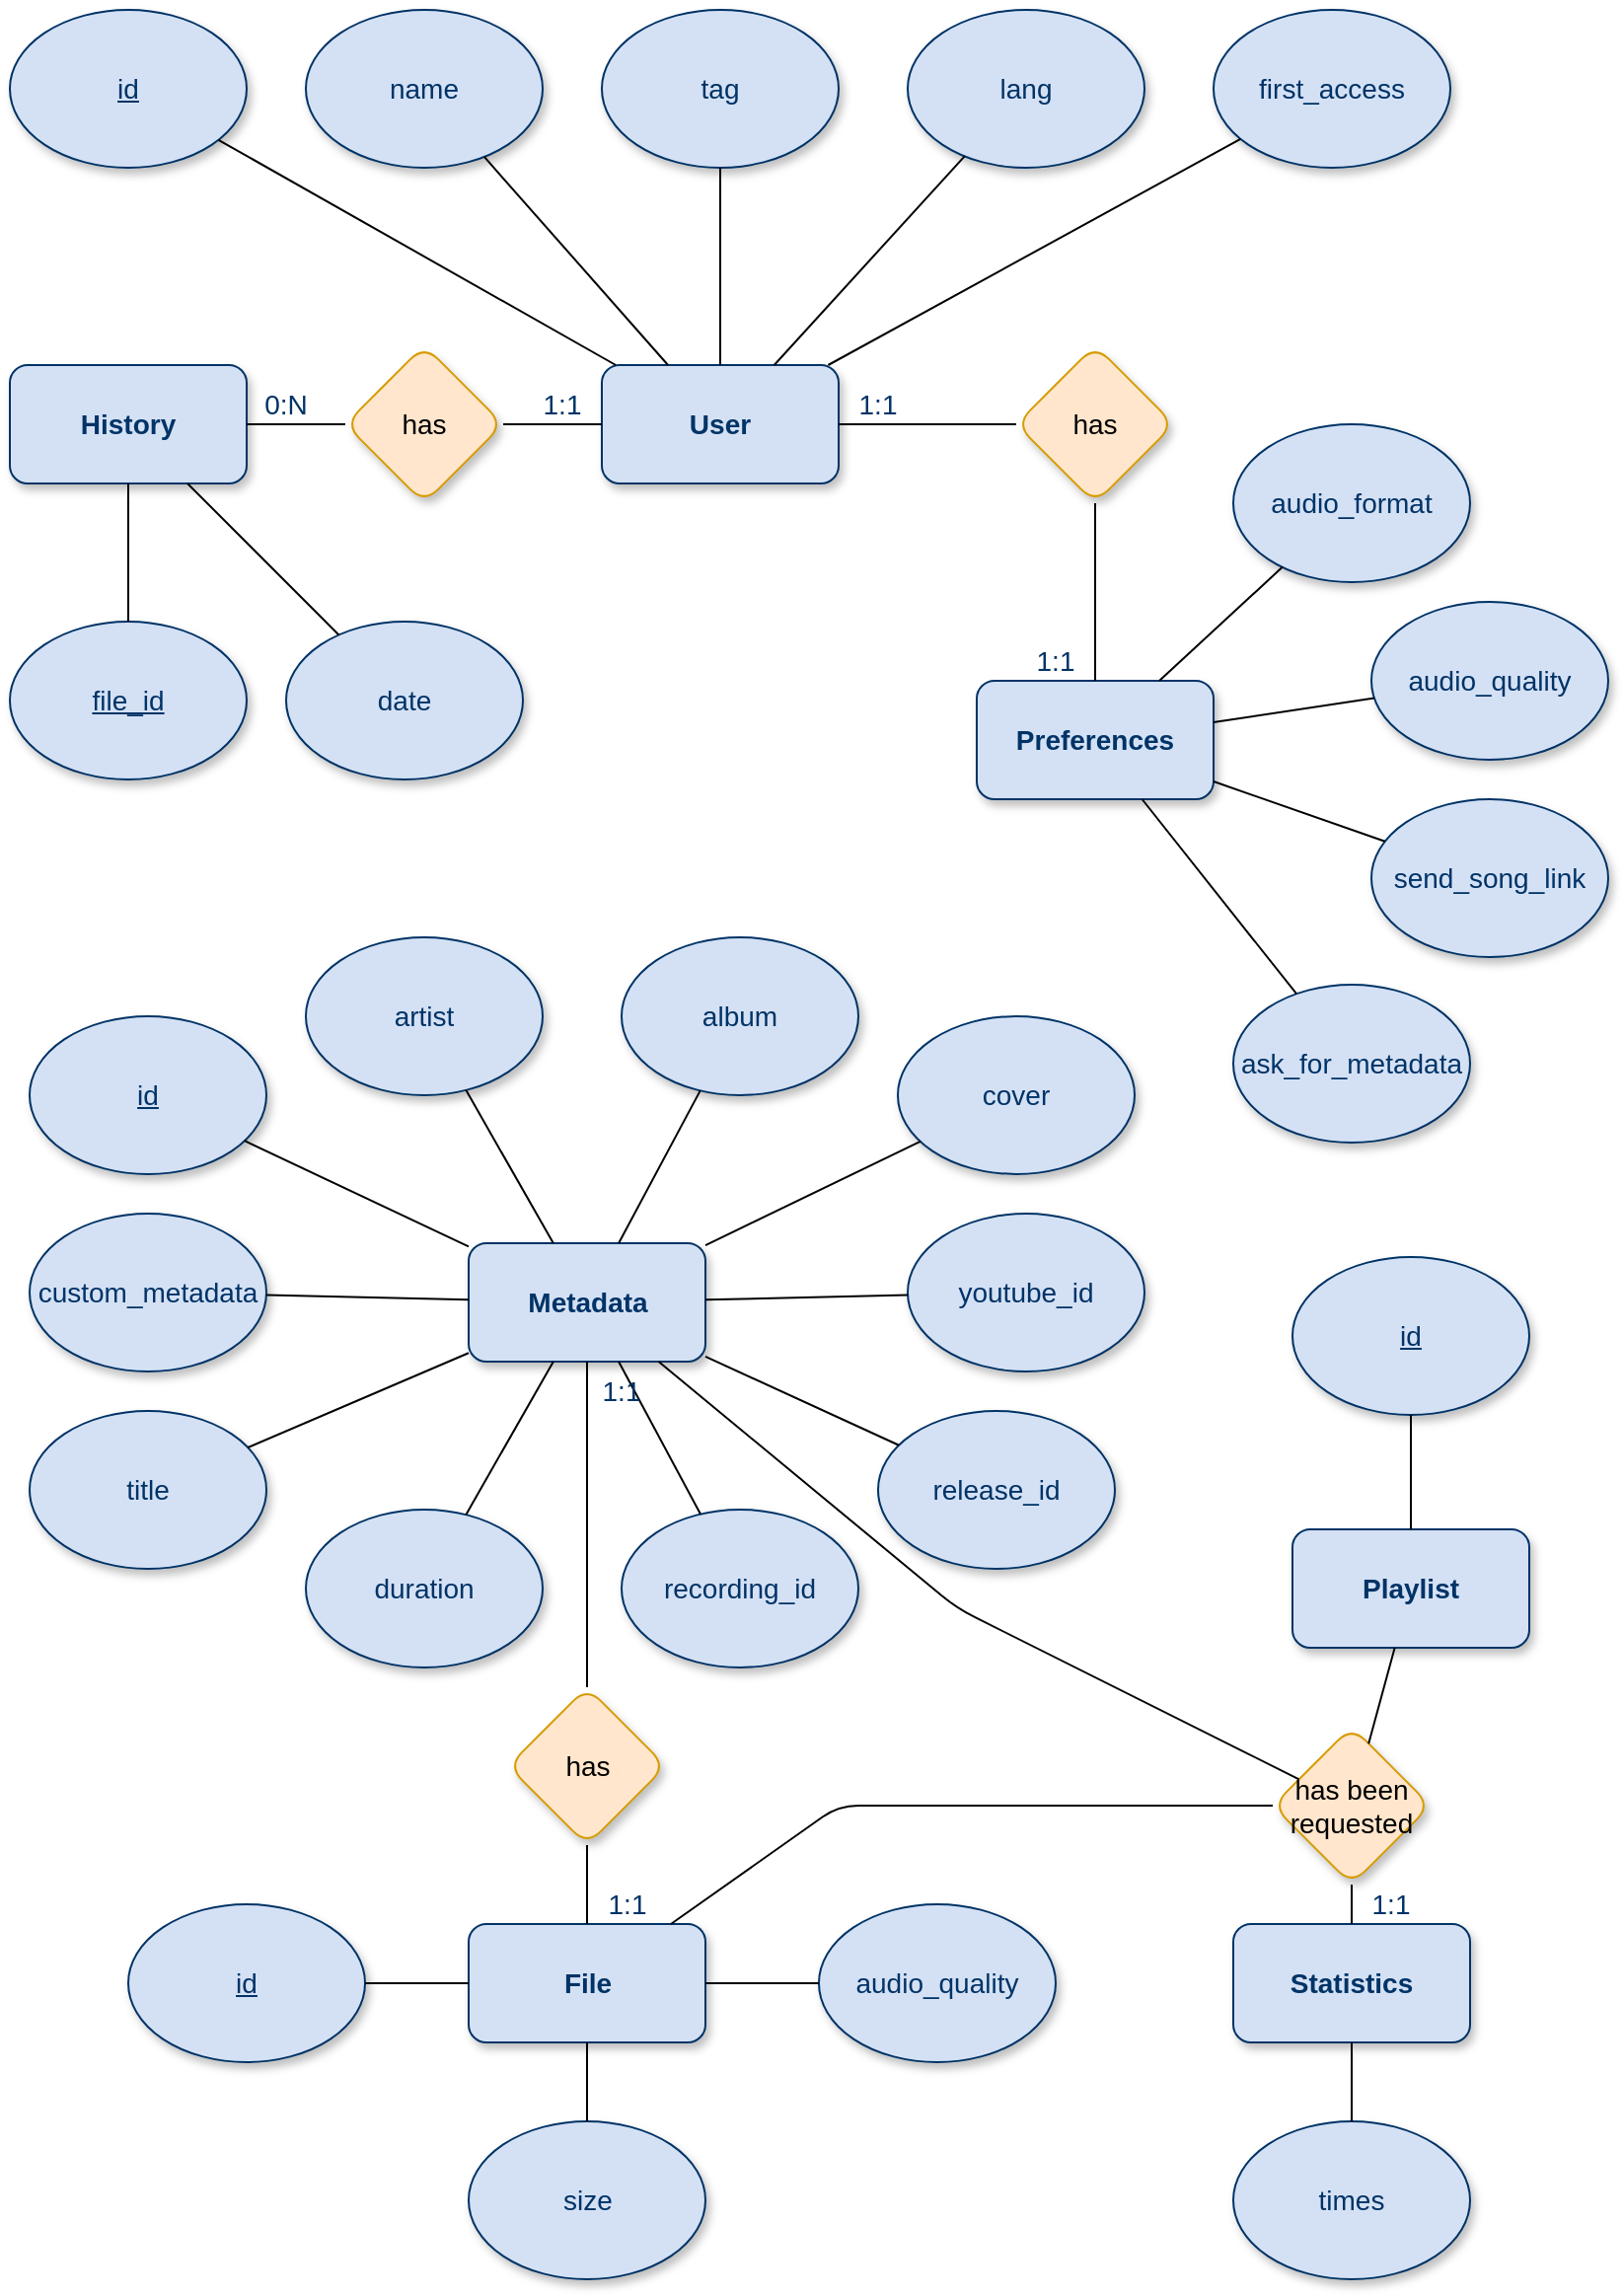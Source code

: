 <mxfile version="12.1.0" type="device" pages="1"><diagram name="Page-1" id="efa7a0a1-bf9b-a30e-e6df-94a7791c09e9"><mxGraphModel dx="1338" dy="802" grid="1" gridSize="10" guides="1" tooltips="1" connect="1" arrows="1" fold="1" page="1" pageScale="1" pageWidth="826" pageHeight="1169" background="#ffffff" math="0" shadow="0"><root><mxCell id="0"/><mxCell id="1" parent="0"/><mxCell id="u53SF7Rmm6a4zc6jmiQO-130" value="User" style="rounded=1;whiteSpace=wrap;html=1;shadow=1;strokeColor=#003366;fillColor=#D4E1F5;fontColor=#003366;align=center;glass=0;comic=0;fontStyle=1;labelBackgroundColor=none;labelBorderColor=none;fontSize=14;" vertex="1" parent="1"><mxGeometry x="310" y="190" width="120" height="60" as="geometry"/></mxCell><mxCell id="u53SF7Rmm6a4zc6jmiQO-131" value="&lt;u&gt;id&lt;/u&gt;" style="ellipse;whiteSpace=wrap;html=1;rounded=1;shadow=1;glass=0;comic=0;labelBackgroundColor=none;strokeColor=#003366;fillColor=#D4E1F5;fontSize=14;fontColor=#003366;align=center;" vertex="1" parent="1"><mxGeometry x="10" y="10" width="120" height="80" as="geometry"/></mxCell><mxCell id="u53SF7Rmm6a4zc6jmiQO-132" value="" style="endArrow=none;html=1;fontSize=14;fontColor=#003366;" edge="1" parent="1" source="u53SF7Rmm6a4zc6jmiQO-130" target="u53SF7Rmm6a4zc6jmiQO-131"><mxGeometry width="50" height="50" relative="1" as="geometry"><mxPoint x="10" y="260" as="sourcePoint"/><mxPoint x="60" y="210" as="targetPoint"/></mxGeometry></mxCell><mxCell id="u53SF7Rmm6a4zc6jmiQO-133" value="name" style="ellipse;whiteSpace=wrap;html=1;rounded=1;shadow=1;glass=0;comic=0;labelBackgroundColor=none;strokeColor=#003366;fillColor=#D4E1F5;fontSize=14;fontColor=#003366;align=center;" vertex="1" parent="1"><mxGeometry x="160" y="10" width="120" height="80" as="geometry"/></mxCell><mxCell id="u53SF7Rmm6a4zc6jmiQO-134" value="tag" style="ellipse;whiteSpace=wrap;html=1;rounded=1;shadow=1;glass=0;comic=0;labelBackgroundColor=none;strokeColor=#003366;fillColor=#D4E1F5;fontSize=14;fontColor=#003366;align=center;" vertex="1" parent="1"><mxGeometry x="310" y="10" width="120" height="80" as="geometry"/></mxCell><mxCell id="u53SF7Rmm6a4zc6jmiQO-135" value="lang" style="ellipse;whiteSpace=wrap;html=1;rounded=1;shadow=1;glass=0;comic=0;labelBackgroundColor=none;strokeColor=#003366;fillColor=#D4E1F5;fontSize=14;fontColor=#003366;align=center;" vertex="1" parent="1"><mxGeometry x="465" y="10" width="120" height="80" as="geometry"/></mxCell><mxCell id="u53SF7Rmm6a4zc6jmiQO-136" value="first_access" style="ellipse;whiteSpace=wrap;html=1;rounded=1;shadow=1;glass=0;comic=0;labelBackgroundColor=none;strokeColor=#003366;fillColor=#D4E1F5;fontSize=14;fontColor=#003366;align=center;" vertex="1" parent="1"><mxGeometry x="620" y="10" width="120" height="80" as="geometry"/></mxCell><mxCell id="u53SF7Rmm6a4zc6jmiQO-137" value="" style="endArrow=none;html=1;fontSize=14;fontColor=#003366;" edge="1" parent="1" source="u53SF7Rmm6a4zc6jmiQO-130" target="u53SF7Rmm6a4zc6jmiQO-133"><mxGeometry width="50" height="50" relative="1" as="geometry"><mxPoint x="10" y="320" as="sourcePoint"/><mxPoint x="60" y="270" as="targetPoint"/></mxGeometry></mxCell><mxCell id="u53SF7Rmm6a4zc6jmiQO-138" value="" style="endArrow=none;html=1;fontSize=14;fontColor=#003366;exitX=0.5;exitY=0;exitDx=0;exitDy=0;" edge="1" parent="1" source="u53SF7Rmm6a4zc6jmiQO-130" target="u53SF7Rmm6a4zc6jmiQO-134"><mxGeometry width="50" height="50" relative="1" as="geometry"><mxPoint x="10" y="320" as="sourcePoint"/><mxPoint x="60" y="270" as="targetPoint"/></mxGeometry></mxCell><mxCell id="u53SF7Rmm6a4zc6jmiQO-139" value="" style="endArrow=none;html=1;fontSize=14;fontColor=#003366;" edge="1" parent="1" source="u53SF7Rmm6a4zc6jmiQO-130" target="u53SF7Rmm6a4zc6jmiQO-135"><mxGeometry width="50" height="50" relative="1" as="geometry"><mxPoint x="10" y="320" as="sourcePoint"/><mxPoint x="60" y="270" as="targetPoint"/></mxGeometry></mxCell><mxCell id="u53SF7Rmm6a4zc6jmiQO-140" value="" style="endArrow=none;html=1;fontSize=14;fontColor=#003366;" edge="1" parent="1" source="u53SF7Rmm6a4zc6jmiQO-130" target="u53SF7Rmm6a4zc6jmiQO-136"><mxGeometry width="50" height="50" relative="1" as="geometry"><mxPoint x="10" y="320" as="sourcePoint"/><mxPoint x="60" y="270" as="targetPoint"/></mxGeometry></mxCell><mxCell id="u53SF7Rmm6a4zc6jmiQO-141" value="&lt;b&gt;History&lt;/b&gt;" style="rounded=1;whiteSpace=wrap;html=1;shadow=1;glass=0;comic=0;labelBackgroundColor=none;strokeColor=#003366;fillColor=#D4E1F5;fontSize=14;fontColor=#003366;align=center;" vertex="1" parent="1"><mxGeometry x="10" y="190" width="120" height="60" as="geometry"/></mxCell><mxCell id="u53SF7Rmm6a4zc6jmiQO-142" value="date" style="ellipse;whiteSpace=wrap;html=1;rounded=1;shadow=1;glass=0;comic=0;labelBackgroundColor=none;strokeColor=#003366;fillColor=#D4E1F5;fontSize=14;fontColor=#003366;align=center;" vertex="1" parent="1"><mxGeometry x="150" y="320" width="120" height="80" as="geometry"/></mxCell><mxCell id="u53SF7Rmm6a4zc6jmiQO-143" value="&lt;u&gt;file_id&lt;/u&gt;" style="ellipse;whiteSpace=wrap;html=1;rounded=1;shadow=1;glass=0;comic=0;labelBackgroundColor=none;strokeColor=#003366;fillColor=#D4E1F5;fontSize=14;fontColor=#003366;align=center;" vertex="1" parent="1"><mxGeometry x="10" y="320" width="120" height="80" as="geometry"/></mxCell><mxCell id="u53SF7Rmm6a4zc6jmiQO-144" value="" style="endArrow=none;html=1;fontSize=14;fontColor=#003366;" edge="1" parent="1" source="u53SF7Rmm6a4zc6jmiQO-141" target="u53SF7Rmm6a4zc6jmiQO-142"><mxGeometry width="50" height="50" relative="1" as="geometry"><mxPoint x="10" y="570" as="sourcePoint"/><mxPoint x="60" y="520" as="targetPoint"/></mxGeometry></mxCell><mxCell id="u53SF7Rmm6a4zc6jmiQO-147" value="has" style="rhombus;whiteSpace=wrap;html=1;rounded=1;shadow=1;glass=0;comic=0;labelBackgroundColor=none;strokeColor=#d79b00;fillColor=#ffe6cc;fontSize=14;align=center;" vertex="1" parent="1"><mxGeometry x="180" y="180" width="80" height="80" as="geometry"/></mxCell><mxCell id="u53SF7Rmm6a4zc6jmiQO-148" value="" style="endArrow=none;html=1;fontSize=14;fontColor=#003366;entryX=0;entryY=0.5;entryDx=0;entryDy=0;" edge="1" parent="1" source="u53SF7Rmm6a4zc6jmiQO-147" target="u53SF7Rmm6a4zc6jmiQO-130"><mxGeometry width="50" height="50" relative="1" as="geometry"><mxPoint x="10" y="480" as="sourcePoint"/><mxPoint x="60" y="430" as="targetPoint"/></mxGeometry></mxCell><mxCell id="u53SF7Rmm6a4zc6jmiQO-149" value="" style="endArrow=none;html=1;fontSize=14;fontColor=#003366;" edge="1" parent="1" source="u53SF7Rmm6a4zc6jmiQO-141" target="u53SF7Rmm6a4zc6jmiQO-147"><mxGeometry width="50" height="50" relative="1" as="geometry"><mxPoint x="10" y="480" as="sourcePoint"/><mxPoint x="60" y="430" as="targetPoint"/></mxGeometry></mxCell><mxCell id="u53SF7Rmm6a4zc6jmiQO-150" value="1:1" style="text;html=1;strokeColor=none;fillColor=none;align=center;verticalAlign=middle;whiteSpace=wrap;rounded=0;shadow=1;glass=0;comic=0;labelBackgroundColor=none;fontSize=14;fontColor=#003366;" vertex="1" parent="1"><mxGeometry x="270" y="200" width="40" height="20" as="geometry"/></mxCell><mxCell id="u53SF7Rmm6a4zc6jmiQO-151" value="0:N" style="text;html=1;strokeColor=none;fillColor=none;align=center;verticalAlign=middle;whiteSpace=wrap;rounded=0;shadow=1;glass=0;comic=0;labelBackgroundColor=none;fontSize=14;fontColor=#003366;" vertex="1" parent="1"><mxGeometry x="130" y="200" width="40" height="20" as="geometry"/></mxCell><mxCell id="u53SF7Rmm6a4zc6jmiQO-152" value="" style="endArrow=none;html=1;fontSize=14;fontColor=#003366;" edge="1" parent="1" source="u53SF7Rmm6a4zc6jmiQO-143" target="u53SF7Rmm6a4zc6jmiQO-141"><mxGeometry width="50" height="50" relative="1" as="geometry"><mxPoint x="10" y="480" as="sourcePoint"/><mxPoint x="60" y="430" as="targetPoint"/></mxGeometry></mxCell><mxCell id="u53SF7Rmm6a4zc6jmiQO-153" value="&lt;b&gt;Preferences&lt;/b&gt;" style="rounded=1;whiteSpace=wrap;html=1;shadow=1;glass=0;comic=0;labelBackgroundColor=none;strokeColor=#003366;fillColor=#D4E1F5;fontSize=14;fontColor=#003366;align=center;" vertex="1" parent="1"><mxGeometry x="500" y="350" width="120" height="60" as="geometry"/></mxCell><mxCell id="u53SF7Rmm6a4zc6jmiQO-154" value="has" style="rhombus;whiteSpace=wrap;html=1;rounded=1;shadow=1;glass=0;comic=0;labelBackgroundColor=none;strokeColor=#d79b00;fillColor=#ffe6cc;fontSize=14;align=center;" vertex="1" parent="1"><mxGeometry x="520" y="180" width="80" height="80" as="geometry"/></mxCell><mxCell id="u53SF7Rmm6a4zc6jmiQO-155" value="" style="endArrow=none;html=1;fontSize=14;fontColor=#003366;" edge="1" parent="1" source="u53SF7Rmm6a4zc6jmiQO-130" target="u53SF7Rmm6a4zc6jmiQO-154"><mxGeometry width="50" height="50" relative="1" as="geometry"><mxPoint x="440" y="340" as="sourcePoint"/><mxPoint x="490" y="250" as="targetPoint"/></mxGeometry></mxCell><mxCell id="u53SF7Rmm6a4zc6jmiQO-156" value="" style="endArrow=none;html=1;fontSize=14;fontColor=#003366;" edge="1" parent="1" source="u53SF7Rmm6a4zc6jmiQO-154" target="u53SF7Rmm6a4zc6jmiQO-153"><mxGeometry width="50" height="50" relative="1" as="geometry"><mxPoint x="620" y="380" as="sourcePoint"/><mxPoint x="670" y="330" as="targetPoint"/></mxGeometry></mxCell><mxCell id="u53SF7Rmm6a4zc6jmiQO-157" value="1:1" style="text;html=1;strokeColor=none;fillColor=none;align=center;verticalAlign=middle;whiteSpace=wrap;rounded=0;shadow=1;glass=0;comic=0;labelBackgroundColor=none;fontSize=14;fontColor=#003366;" vertex="1" parent="1"><mxGeometry x="430" y="200" width="40" height="20" as="geometry"/></mxCell><mxCell id="u53SF7Rmm6a4zc6jmiQO-158" value="1:1" style="text;html=1;strokeColor=none;fillColor=none;align=center;verticalAlign=middle;whiteSpace=wrap;rounded=0;shadow=1;glass=0;comic=0;labelBackgroundColor=none;fontSize=14;fontColor=#003366;" vertex="1" parent="1"><mxGeometry x="520" y="330" width="40" height="20" as="geometry"/></mxCell><mxCell id="u53SF7Rmm6a4zc6jmiQO-159" value="audio_format" style="ellipse;whiteSpace=wrap;html=1;rounded=1;shadow=1;glass=0;comic=0;labelBackgroundColor=none;strokeColor=#003366;fillColor=#D4E1F5;fontSize=14;fontColor=#003366;align=center;" vertex="1" parent="1"><mxGeometry x="630" y="220" width="120" height="80" as="geometry"/></mxCell><mxCell id="u53SF7Rmm6a4zc6jmiQO-160" value="audio_quality" style="ellipse;whiteSpace=wrap;html=1;rounded=1;shadow=1;glass=0;comic=0;labelBackgroundColor=none;strokeColor=#003366;fillColor=#D4E1F5;fontSize=14;fontColor=#003366;align=center;" vertex="1" parent="1"><mxGeometry x="700" y="310" width="120" height="80" as="geometry"/></mxCell><mxCell id="u53SF7Rmm6a4zc6jmiQO-161" value="send_song_link" style="ellipse;whiteSpace=wrap;html=1;rounded=1;shadow=1;glass=0;comic=0;labelBackgroundColor=none;strokeColor=#003366;fillColor=#D4E1F5;fontSize=14;fontColor=#003366;align=center;" vertex="1" parent="1"><mxGeometry x="700" y="410" width="120" height="80" as="geometry"/></mxCell><mxCell id="u53SF7Rmm6a4zc6jmiQO-163" value="ask_for_metadata" style="ellipse;whiteSpace=wrap;html=1;rounded=1;shadow=1;glass=0;comic=0;labelBackgroundColor=none;strokeColor=#003366;fillColor=#D4E1F5;fontSize=14;fontColor=#003366;align=center;" vertex="1" parent="1"><mxGeometry x="630" y="504" width="120" height="80" as="geometry"/></mxCell><mxCell id="u53SF7Rmm6a4zc6jmiQO-164" value="" style="endArrow=none;html=1;fontSize=14;fontColor=#003366;" edge="1" parent="1" source="u53SF7Rmm6a4zc6jmiQO-159" target="u53SF7Rmm6a4zc6jmiQO-153"><mxGeometry width="50" height="50" relative="1" as="geometry"><mxPoint x="10" y="660" as="sourcePoint"/><mxPoint x="60" y="610" as="targetPoint"/></mxGeometry></mxCell><mxCell id="u53SF7Rmm6a4zc6jmiQO-165" value="" style="endArrow=none;html=1;fontSize=14;fontColor=#003366;" edge="1" parent="1" source="u53SF7Rmm6a4zc6jmiQO-160" target="u53SF7Rmm6a4zc6jmiQO-153"><mxGeometry width="50" height="50" relative="1" as="geometry"><mxPoint x="10" y="660" as="sourcePoint"/><mxPoint x="60" y="610" as="targetPoint"/></mxGeometry></mxCell><mxCell id="u53SF7Rmm6a4zc6jmiQO-166" value="" style="endArrow=none;html=1;fontSize=14;fontColor=#003366;" edge="1" parent="1" source="u53SF7Rmm6a4zc6jmiQO-161" target="u53SF7Rmm6a4zc6jmiQO-153"><mxGeometry width="50" height="50" relative="1" as="geometry"><mxPoint x="10" y="660" as="sourcePoint"/><mxPoint x="60" y="610" as="targetPoint"/></mxGeometry></mxCell><mxCell id="u53SF7Rmm6a4zc6jmiQO-167" value="" style="endArrow=none;html=1;fontSize=14;fontColor=#003366;" edge="1" parent="1" source="u53SF7Rmm6a4zc6jmiQO-163" target="u53SF7Rmm6a4zc6jmiQO-153"><mxGeometry width="50" height="50" relative="1" as="geometry"><mxPoint x="10" y="660" as="sourcePoint"/><mxPoint x="60" y="610" as="targetPoint"/></mxGeometry></mxCell><mxCell id="u53SF7Rmm6a4zc6jmiQO-168" value="&lt;b&gt;Metadata&lt;/b&gt;" style="rounded=1;whiteSpace=wrap;html=1;shadow=1;glass=0;comic=0;labelBackgroundColor=none;strokeColor=#003366;fillColor=#D4E1F5;fontSize=14;fontColor=#003366;align=center;" vertex="1" parent="1"><mxGeometry x="242.5" y="635" width="120" height="60" as="geometry"/></mxCell><mxCell id="u53SF7Rmm6a4zc6jmiQO-169" value="&lt;u&gt;id&lt;/u&gt;" style="ellipse;whiteSpace=wrap;html=1;rounded=1;shadow=1;glass=0;comic=0;labelBackgroundColor=none;strokeColor=#003366;fillColor=#D4E1F5;fontSize=14;fontColor=#003366;align=center;" vertex="1" parent="1"><mxGeometry x="20" y="520" width="120" height="80" as="geometry"/></mxCell><mxCell id="u53SF7Rmm6a4zc6jmiQO-170" value="title" style="ellipse;whiteSpace=wrap;html=1;rounded=1;shadow=1;glass=0;comic=0;labelBackgroundColor=none;strokeColor=#003366;fillColor=#D4E1F5;fontSize=14;fontColor=#003366;align=center;" vertex="1" parent="1"><mxGeometry x="20" y="720" width="120" height="80" as="geometry"/></mxCell><mxCell id="u53SF7Rmm6a4zc6jmiQO-171" value="artist" style="ellipse;whiteSpace=wrap;html=1;rounded=1;shadow=1;glass=0;comic=0;labelBackgroundColor=none;strokeColor=#003366;fillColor=#D4E1F5;fontSize=14;fontColor=#003366;align=center;" vertex="1" parent="1"><mxGeometry x="160" y="480" width="120" height="80" as="geometry"/></mxCell><mxCell id="u53SF7Rmm6a4zc6jmiQO-172" value="album" style="ellipse;whiteSpace=wrap;html=1;rounded=1;shadow=1;glass=0;comic=0;labelBackgroundColor=none;strokeColor=#003366;fillColor=#D4E1F5;fontSize=14;fontColor=#003366;align=center;" vertex="1" parent="1"><mxGeometry x="320" y="480" width="120" height="80" as="geometry"/></mxCell><mxCell id="u53SF7Rmm6a4zc6jmiQO-173" value="cover" style="ellipse;whiteSpace=wrap;html=1;rounded=1;shadow=1;glass=0;comic=0;labelBackgroundColor=none;strokeColor=#003366;fillColor=#D4E1F5;fontSize=14;fontColor=#003366;align=center;" vertex="1" parent="1"><mxGeometry x="460" y="520" width="120" height="80" as="geometry"/></mxCell><mxCell id="u53SF7Rmm6a4zc6jmiQO-174" value="release_id" style="ellipse;whiteSpace=wrap;html=1;rounded=1;shadow=1;glass=0;comic=0;labelBackgroundColor=none;strokeColor=#003366;fillColor=#D4E1F5;fontSize=14;fontColor=#003366;align=center;" vertex="1" parent="1"><mxGeometry x="450" y="720" width="120" height="80" as="geometry"/></mxCell><mxCell id="u53SF7Rmm6a4zc6jmiQO-175" value="recording_id" style="ellipse;whiteSpace=wrap;html=1;rounded=1;shadow=1;glass=0;comic=0;labelBackgroundColor=none;strokeColor=#003366;fillColor=#D4E1F5;fontSize=14;fontColor=#003366;align=center;" vertex="1" parent="1"><mxGeometry x="320" y="770" width="120" height="80" as="geometry"/></mxCell><mxCell id="u53SF7Rmm6a4zc6jmiQO-176" value="duration" style="ellipse;whiteSpace=wrap;html=1;rounded=1;shadow=1;glass=0;comic=0;labelBackgroundColor=none;strokeColor=#003366;fillColor=#D4E1F5;fontSize=14;fontColor=#003366;align=center;" vertex="1" parent="1"><mxGeometry x="160" y="770" width="120" height="80" as="geometry"/></mxCell><mxCell id="u53SF7Rmm6a4zc6jmiQO-177" value="custom_metadata" style="ellipse;whiteSpace=wrap;html=1;rounded=1;shadow=1;glass=0;comic=0;labelBackgroundColor=none;strokeColor=#003366;fillColor=#D4E1F5;fontSize=14;fontColor=#003366;align=center;" vertex="1" parent="1"><mxGeometry x="20" y="620" width="120" height="80" as="geometry"/></mxCell><mxCell id="u53SF7Rmm6a4zc6jmiQO-178" value="youtube_id" style="ellipse;whiteSpace=wrap;html=1;rounded=1;shadow=1;glass=0;comic=0;labelBackgroundColor=none;strokeColor=#003366;fillColor=#D4E1F5;fontSize=14;fontColor=#003366;align=center;" vertex="1" parent="1"><mxGeometry x="465" y="620" width="120" height="80" as="geometry"/></mxCell><mxCell id="u53SF7Rmm6a4zc6jmiQO-179" value="" style="endArrow=none;html=1;fontSize=14;fontColor=#003366;" edge="1" parent="1" source="u53SF7Rmm6a4zc6jmiQO-177" target="u53SF7Rmm6a4zc6jmiQO-168"><mxGeometry width="50" height="50" relative="1" as="geometry"><mxPoint x="10" y="920" as="sourcePoint"/><mxPoint x="60" y="870" as="targetPoint"/></mxGeometry></mxCell><mxCell id="u53SF7Rmm6a4zc6jmiQO-180" value="" style="endArrow=none;html=1;fontSize=14;fontColor=#003366;" edge="1" parent="1" source="u53SF7Rmm6a4zc6jmiQO-170" target="u53SF7Rmm6a4zc6jmiQO-168"><mxGeometry width="50" height="50" relative="1" as="geometry"><mxPoint x="10" y="920" as="sourcePoint"/><mxPoint x="60" y="870" as="targetPoint"/></mxGeometry></mxCell><mxCell id="u53SF7Rmm6a4zc6jmiQO-181" value="" style="endArrow=none;html=1;fontSize=14;fontColor=#003366;" edge="1" parent="1" source="u53SF7Rmm6a4zc6jmiQO-176" target="u53SF7Rmm6a4zc6jmiQO-168"><mxGeometry width="50" height="50" relative="1" as="geometry"><mxPoint x="10" y="920" as="sourcePoint"/><mxPoint x="60" y="870" as="targetPoint"/></mxGeometry></mxCell><mxCell id="u53SF7Rmm6a4zc6jmiQO-182" value="" style="endArrow=none;html=1;fontSize=14;fontColor=#003366;" edge="1" parent="1" source="u53SF7Rmm6a4zc6jmiQO-175" target="u53SF7Rmm6a4zc6jmiQO-168"><mxGeometry width="50" height="50" relative="1" as="geometry"><mxPoint x="10" y="920" as="sourcePoint"/><mxPoint x="60" y="870" as="targetPoint"/></mxGeometry></mxCell><mxCell id="u53SF7Rmm6a4zc6jmiQO-183" value="" style="endArrow=none;html=1;fontSize=14;fontColor=#003366;" edge="1" parent="1" source="u53SF7Rmm6a4zc6jmiQO-174" target="u53SF7Rmm6a4zc6jmiQO-168"><mxGeometry width="50" height="50" relative="1" as="geometry"><mxPoint x="10" y="920" as="sourcePoint"/><mxPoint x="60" y="870" as="targetPoint"/></mxGeometry></mxCell><mxCell id="u53SF7Rmm6a4zc6jmiQO-184" value="" style="endArrow=none;html=1;fontSize=14;fontColor=#003366;" edge="1" parent="1" source="u53SF7Rmm6a4zc6jmiQO-178" target="u53SF7Rmm6a4zc6jmiQO-168"><mxGeometry width="50" height="50" relative="1" as="geometry"><mxPoint x="10" y="920" as="sourcePoint"/><mxPoint x="60" y="870" as="targetPoint"/></mxGeometry></mxCell><mxCell id="u53SF7Rmm6a4zc6jmiQO-185" value="" style="endArrow=none;html=1;fontSize=14;fontColor=#003366;" edge="1" parent="1" source="u53SF7Rmm6a4zc6jmiQO-168" target="u53SF7Rmm6a4zc6jmiQO-169"><mxGeometry width="50" height="50" relative="1" as="geometry"><mxPoint x="220" y="640" as="sourcePoint"/><mxPoint x="270" y="590" as="targetPoint"/></mxGeometry></mxCell><mxCell id="u53SF7Rmm6a4zc6jmiQO-186" value="" style="endArrow=none;html=1;fontSize=14;fontColor=#003366;" edge="1" parent="1" source="u53SF7Rmm6a4zc6jmiQO-171" target="u53SF7Rmm6a4zc6jmiQO-168"><mxGeometry width="50" height="50" relative="1" as="geometry"><mxPoint x="300" y="620" as="sourcePoint"/><mxPoint x="350" y="570" as="targetPoint"/></mxGeometry></mxCell><mxCell id="u53SF7Rmm6a4zc6jmiQO-187" value="" style="endArrow=none;html=1;fontSize=14;fontColor=#003366;" edge="1" parent="1" source="u53SF7Rmm6a4zc6jmiQO-168" target="u53SF7Rmm6a4zc6jmiQO-172"><mxGeometry width="50" height="50" relative="1" as="geometry"><mxPoint x="310" y="630" as="sourcePoint"/><mxPoint x="360" y="580" as="targetPoint"/></mxGeometry></mxCell><mxCell id="u53SF7Rmm6a4zc6jmiQO-188" value="" style="endArrow=none;html=1;fontSize=14;fontColor=#003366;" edge="1" parent="1" source="u53SF7Rmm6a4zc6jmiQO-168" target="u53SF7Rmm6a4zc6jmiQO-173"><mxGeometry width="50" height="50" relative="1" as="geometry"><mxPoint x="370" y="640" as="sourcePoint"/><mxPoint x="420" y="590" as="targetPoint"/></mxGeometry></mxCell><mxCell id="u53SF7Rmm6a4zc6jmiQO-189" value="&lt;b&gt;File&lt;/b&gt;" style="rounded=1;whiteSpace=wrap;html=1;shadow=1;glass=0;comic=0;labelBackgroundColor=none;strokeColor=#003366;fillColor=#D4E1F5;fontSize=14;fontColor=#003366;align=center;" vertex="1" parent="1"><mxGeometry x="242.5" y="980" width="120" height="60" as="geometry"/></mxCell><mxCell id="u53SF7Rmm6a4zc6jmiQO-190" value="&lt;u&gt;id&lt;/u&gt;" style="ellipse;whiteSpace=wrap;html=1;rounded=1;shadow=1;glass=0;comic=0;labelBackgroundColor=none;strokeColor=#003366;fillColor=#D4E1F5;fontSize=14;fontColor=#003366;align=center;" vertex="1" parent="1"><mxGeometry x="70" y="970" width="120" height="80" as="geometry"/></mxCell><mxCell id="u53SF7Rmm6a4zc6jmiQO-191" value="audio_quality" style="ellipse;whiteSpace=wrap;html=1;rounded=1;shadow=1;glass=0;comic=0;labelBackgroundColor=none;strokeColor=#003366;fillColor=#D4E1F5;fontSize=14;fontColor=#003366;align=center;" vertex="1" parent="1"><mxGeometry x="420" y="970" width="120" height="80" as="geometry"/></mxCell><mxCell id="u53SF7Rmm6a4zc6jmiQO-192" value="size" style="ellipse;whiteSpace=wrap;html=1;rounded=1;shadow=1;glass=0;comic=0;labelBackgroundColor=none;strokeColor=#003366;fillColor=#D4E1F5;fontSize=14;fontColor=#003366;align=center;" vertex="1" parent="1"><mxGeometry x="242.5" y="1080" width="120" height="80" as="geometry"/></mxCell><mxCell id="u53SF7Rmm6a4zc6jmiQO-193" value="has" style="rhombus;whiteSpace=wrap;html=1;rounded=1;shadow=1;glass=0;comic=0;labelBackgroundColor=none;strokeColor=#d79b00;fillColor=#ffe6cc;fontSize=14;align=center;" vertex="1" parent="1"><mxGeometry x="262.5" y="860" width="80" height="80" as="geometry"/></mxCell><mxCell id="u53SF7Rmm6a4zc6jmiQO-194" value="" style="endArrow=none;html=1;fontSize=14;fontColor=#003366;" edge="1" parent="1" source="u53SF7Rmm6a4zc6jmiQO-189" target="u53SF7Rmm6a4zc6jmiQO-193"><mxGeometry width="50" height="50" relative="1" as="geometry"><mxPoint x="10" y="1230" as="sourcePoint"/><mxPoint x="60" y="1180" as="targetPoint"/></mxGeometry></mxCell><mxCell id="u53SF7Rmm6a4zc6jmiQO-195" value="" style="endArrow=none;html=1;fontSize=14;fontColor=#003366;entryX=0.5;entryY=1;entryDx=0;entryDy=0;" edge="1" parent="1" source="u53SF7Rmm6a4zc6jmiQO-193" target="u53SF7Rmm6a4zc6jmiQO-168"><mxGeometry width="50" height="50" relative="1" as="geometry"><mxPoint x="303" y="867" as="sourcePoint"/><mxPoint x="320" y="740" as="targetPoint"/></mxGeometry></mxCell><mxCell id="u53SF7Rmm6a4zc6jmiQO-196" value="" style="endArrow=none;html=1;fontSize=14;fontColor=#003366;" edge="1" parent="1" source="u53SF7Rmm6a4zc6jmiQO-190" target="u53SF7Rmm6a4zc6jmiQO-189"><mxGeometry width="50" height="50" relative="1" as="geometry"><mxPoint x="190" y="1060" as="sourcePoint"/><mxPoint x="240" y="1010" as="targetPoint"/></mxGeometry></mxCell><mxCell id="u53SF7Rmm6a4zc6jmiQO-197" value="" style="endArrow=none;html=1;fontSize=14;fontColor=#003366;" edge="1" parent="1" source="u53SF7Rmm6a4zc6jmiQO-192" target="u53SF7Rmm6a4zc6jmiQO-189"><mxGeometry width="50" height="50" relative="1" as="geometry"><mxPoint x="120" y="940" as="sourcePoint"/><mxPoint x="170" y="890" as="targetPoint"/></mxGeometry></mxCell><mxCell id="u53SF7Rmm6a4zc6jmiQO-198" value="" style="endArrow=none;html=1;fontSize=14;fontColor=#003366;" edge="1" parent="1" source="u53SF7Rmm6a4zc6jmiQO-191" target="u53SF7Rmm6a4zc6jmiQO-189"><mxGeometry width="50" height="50" relative="1" as="geometry"><mxPoint x="10" y="1230" as="sourcePoint"/><mxPoint x="60" y="1180" as="targetPoint"/></mxGeometry></mxCell><mxCell id="u53SF7Rmm6a4zc6jmiQO-199" value="1:1" style="text;html=1;strokeColor=none;fillColor=none;align=center;verticalAlign=middle;whiteSpace=wrap;rounded=0;shadow=1;glass=0;comic=0;labelBackgroundColor=none;fontSize=14;fontColor=#003366;" vertex="1" parent="1"><mxGeometry x="302.5" y="960" width="40" height="20" as="geometry"/></mxCell><mxCell id="u53SF7Rmm6a4zc6jmiQO-200" value="1:1" style="text;html=1;strokeColor=none;fillColor=none;align=center;verticalAlign=middle;whiteSpace=wrap;rounded=0;shadow=1;glass=0;comic=0;labelBackgroundColor=none;fontSize=14;fontColor=#003366;" vertex="1" parent="1"><mxGeometry x="300" y="700" width="40" height="20" as="geometry"/></mxCell><mxCell id="u53SF7Rmm6a4zc6jmiQO-201" value="&lt;b&gt;Playlist&lt;/b&gt;" style="rounded=1;whiteSpace=wrap;html=1;shadow=1;glass=0;comic=0;labelBackgroundColor=none;strokeColor=#003366;fillColor=#D4E1F5;fontSize=14;fontColor=#003366;align=center;" vertex="1" parent="1"><mxGeometry x="660" y="780" width="120" height="60" as="geometry"/></mxCell><mxCell id="u53SF7Rmm6a4zc6jmiQO-202" value="&lt;u&gt;id&lt;/u&gt;" style="ellipse;whiteSpace=wrap;html=1;rounded=1;shadow=1;glass=0;comic=0;labelBackgroundColor=none;strokeColor=#003366;fillColor=#D4E1F5;fontSize=14;fontColor=#003366;align=center;" vertex="1" parent="1"><mxGeometry x="660" y="642" width="120" height="80" as="geometry"/></mxCell><mxCell id="u53SF7Rmm6a4zc6jmiQO-203" value="" style="endArrow=none;html=1;fontSize=14;fontColor=#003366;" edge="1" parent="1" source="u53SF7Rmm6a4zc6jmiQO-201" target="u53SF7Rmm6a4zc6jmiQO-202"><mxGeometry width="50" height="50" relative="1" as="geometry"><mxPoint x="10" y="1230" as="sourcePoint"/><mxPoint x="60" y="1180" as="targetPoint"/></mxGeometry></mxCell><mxCell id="u53SF7Rmm6a4zc6jmiQO-204" value="&lt;b&gt;Statistics&lt;/b&gt;" style="rounded=1;whiteSpace=wrap;html=1;shadow=1;glass=0;comic=0;labelBackgroundColor=none;strokeColor=#003366;fillColor=#D4E1F5;fontSize=14;fontColor=#003366;align=center;" vertex="1" parent="1"><mxGeometry x="630" y="980" width="120" height="60" as="geometry"/></mxCell><mxCell id="u53SF7Rmm6a4zc6jmiQO-205" value="times" style="ellipse;whiteSpace=wrap;html=1;rounded=1;shadow=1;glass=0;comic=0;labelBackgroundColor=none;strokeColor=#003366;fillColor=#D4E1F5;fontSize=14;fontColor=#003366;align=center;" vertex="1" parent="1"><mxGeometry x="630" y="1080" width="120" height="80" as="geometry"/></mxCell><mxCell id="u53SF7Rmm6a4zc6jmiQO-206" value="" style="endArrow=none;html=1;fontSize=14;fontColor=#003366;" edge="1" parent="1" source="u53SF7Rmm6a4zc6jmiQO-205" target="u53SF7Rmm6a4zc6jmiQO-204"><mxGeometry width="50" height="50" relative="1" as="geometry"><mxPoint x="10" y="1230" as="sourcePoint"/><mxPoint x="60" y="1180" as="targetPoint"/></mxGeometry></mxCell><mxCell id="u53SF7Rmm6a4zc6jmiQO-207" value="has been requested" style="rhombus;whiteSpace=wrap;html=1;rounded=1;shadow=1;glass=0;comic=0;labelBackgroundColor=none;strokeColor=#d79b00;fillColor=#ffe6cc;fontSize=14;align=center;" vertex="1" parent="1"><mxGeometry x="650" y="880" width="80" height="80" as="geometry"/></mxCell><mxCell id="u53SF7Rmm6a4zc6jmiQO-208" value="" style="endArrow=none;html=1;fontSize=14;fontColor=#003366;" edge="1" parent="1" source="u53SF7Rmm6a4zc6jmiQO-204" target="u53SF7Rmm6a4zc6jmiQO-207"><mxGeometry width="50" height="50" relative="1" as="geometry"><mxPoint x="10" y="1230" as="sourcePoint"/><mxPoint x="60" y="1180" as="targetPoint"/></mxGeometry></mxCell><mxCell id="u53SF7Rmm6a4zc6jmiQO-209" value="1:1" style="text;html=1;strokeColor=none;fillColor=none;align=center;verticalAlign=middle;whiteSpace=wrap;rounded=0;shadow=1;glass=0;comic=0;labelBackgroundColor=none;fontSize=14;fontColor=#003366;" vertex="1" parent="1"><mxGeometry x="690" y="960" width="40" height="20" as="geometry"/></mxCell><mxCell id="u53SF7Rmm6a4zc6jmiQO-210" value="" style="endArrow=none;html=1;fontSize=14;fontColor=#003366;" edge="1" parent="1" source="u53SF7Rmm6a4zc6jmiQO-207" target="u53SF7Rmm6a4zc6jmiQO-201"><mxGeometry width="50" height="50" relative="1" as="geometry"><mxPoint x="10" y="1230" as="sourcePoint"/><mxPoint x="60" y="1180" as="targetPoint"/></mxGeometry></mxCell><mxCell id="u53SF7Rmm6a4zc6jmiQO-211" value="" style="endArrow=none;html=1;fontSize=14;fontColor=#003366;" edge="1" parent="1" source="u53SF7Rmm6a4zc6jmiQO-207" target="u53SF7Rmm6a4zc6jmiQO-168"><mxGeometry width="50" height="50" relative="1" as="geometry"><mxPoint x="500" y="910" as="sourcePoint"/><mxPoint x="550" y="860" as="targetPoint"/><Array as="points"><mxPoint x="490" y="820"/></Array></mxGeometry></mxCell><mxCell id="u53SF7Rmm6a4zc6jmiQO-213" value="" style="endArrow=none;html=1;fontSize=14;fontColor=#003366;" edge="1" parent="1" source="u53SF7Rmm6a4zc6jmiQO-207" target="u53SF7Rmm6a4zc6jmiQO-189"><mxGeometry width="50" height="50" relative="1" as="geometry"><mxPoint x="10" y="1300" as="sourcePoint"/><mxPoint x="60" y="1250" as="targetPoint"/><Array as="points"><mxPoint x="430" y="920"/></Array></mxGeometry></mxCell></root></mxGraphModel></diagram></mxfile>